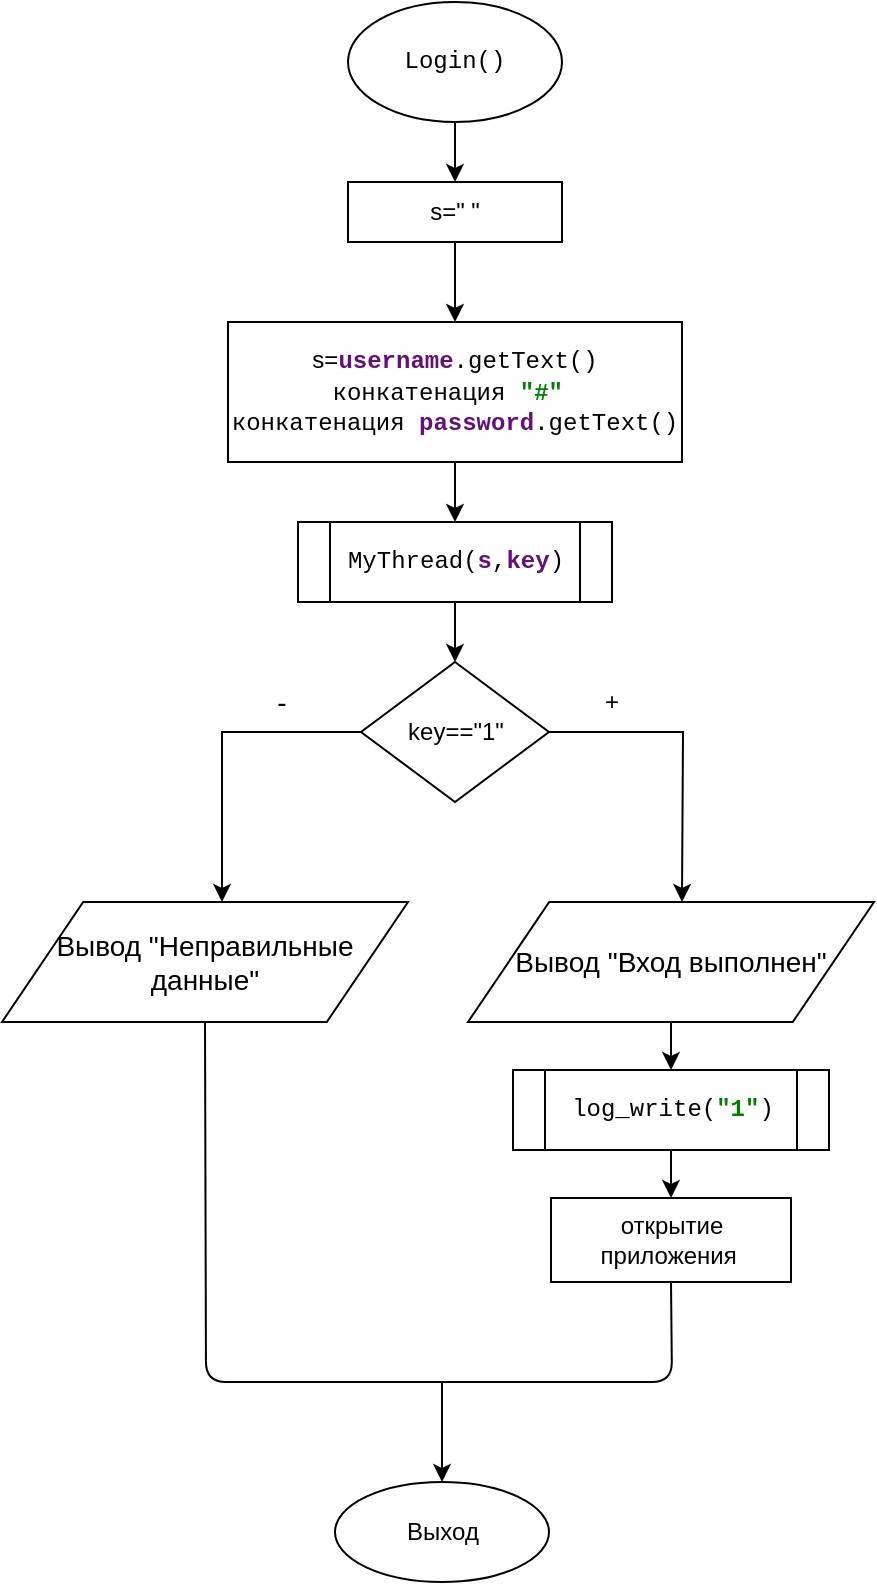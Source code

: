 <mxfile version="12.2.0" type="device" pages="1"><diagram id="QMn9Lmz-4ZqQ2cUxFz09" name="Страница 1"><mxGraphModel dx="1024" dy="485" grid="1" gridSize="10" guides="1" tooltips="1" connect="1" arrows="1" fold="1" page="1" pageScale="1" pageWidth="827" pageHeight="1169" math="0" shadow="0"><root><mxCell id="0"/><mxCell id="1" parent="0"/><mxCell id="UVo8mgTPv5mdoIRxSH2O-8" style="edgeStyle=orthogonalEdgeStyle;rounded=0;orthogonalLoop=1;jettySize=auto;html=1;exitX=0.5;exitY=1;exitDx=0;exitDy=0;entryX=0.5;entryY=0;entryDx=0;entryDy=0;" edge="1" parent="1" source="UVo8mgTPv5mdoIRxSH2O-3" target="UVo8mgTPv5mdoIRxSH2O-5"><mxGeometry relative="1" as="geometry"/></mxCell><mxCell id="UVo8mgTPv5mdoIRxSH2O-3" value="&lt;pre style=&quot;background-color: rgb(255 , 255 , 255) ; font-family: &amp;#34;courier new&amp;#34;&quot;&gt;Login()&lt;/pre&gt;" style="ellipse;whiteSpace=wrap;html=1;" vertex="1" parent="1"><mxGeometry x="353" y="30" width="107" height="60" as="geometry"/></mxCell><mxCell id="UVo8mgTPv5mdoIRxSH2O-13" style="edgeStyle=orthogonalEdgeStyle;rounded=0;orthogonalLoop=1;jettySize=auto;html=1;exitX=0.5;exitY=1;exitDx=0;exitDy=0;entryX=0.5;entryY=0;entryDx=0;entryDy=0;" edge="1" parent="1" source="UVo8mgTPv5mdoIRxSH2O-5" target="UVo8mgTPv5mdoIRxSH2O-10"><mxGeometry relative="1" as="geometry"/></mxCell><mxCell id="UVo8mgTPv5mdoIRxSH2O-5" value="s=&quot; &quot;" style="rounded=0;whiteSpace=wrap;html=1;" vertex="1" parent="1"><mxGeometry x="353" y="120" width="107" height="30" as="geometry"/></mxCell><mxCell id="UVo8mgTPv5mdoIRxSH2O-18" value="" style="edgeStyle=orthogonalEdgeStyle;rounded=0;orthogonalLoop=1;jettySize=auto;html=1;" edge="1" parent="1" source="UVo8mgTPv5mdoIRxSH2O-10" target="UVo8mgTPv5mdoIRxSH2O-15"><mxGeometry relative="1" as="geometry"/></mxCell><mxCell id="UVo8mgTPv5mdoIRxSH2O-10" value="s=&lt;span style=&quot;font-family: &amp;#34;courier new&amp;#34; ; color: rgb(102 , 14 , 122) ; font-weight: bold&quot;&gt;username&lt;/span&gt;&lt;span style=&quot;background-color: rgb(255 , 255 , 255)&quot;&gt;&lt;font face=&quot;courier new&quot;&gt;.getText()&lt;br&gt;конкатенация&amp;nbsp;&lt;/font&gt;&lt;/span&gt;&lt;span style=&quot;font-family: &amp;#34;courier new&amp;#34; ; color: rgb(0 , 128 , 0) ; font-weight: bold&quot;&gt;&quot;#&quot;&amp;nbsp;&lt;br&gt;&lt;/span&gt;&lt;span style=&quot;font-family: &amp;#34;courier new&amp;#34; ; background-color: rgb(255 , 255 , 255)&quot;&gt;конкатенация&amp;nbsp;&lt;/span&gt;&lt;span style=&quot;font-family: &amp;#34;courier new&amp;#34; ; color: rgb(102 , 14 , 122) ; font-weight: bold&quot;&gt;password&lt;/span&gt;&lt;span style=&quot;background-color: rgb(255 , 255 , 255) ; font-family: &amp;#34;courier new&amp;#34;&quot;&gt;.getText()&lt;/span&gt;" style="rounded=0;whiteSpace=wrap;html=1;" vertex="1" parent="1"><mxGeometry x="293" y="190" width="227" height="70" as="geometry"/></mxCell><mxCell id="UVo8mgTPv5mdoIRxSH2O-20" value="" style="edgeStyle=orthogonalEdgeStyle;rounded=0;orthogonalLoop=1;jettySize=auto;html=1;" edge="1" parent="1" source="UVo8mgTPv5mdoIRxSH2O-15" target="UVo8mgTPv5mdoIRxSH2O-19"><mxGeometry relative="1" as="geometry"/></mxCell><mxCell id="UVo8mgTPv5mdoIRxSH2O-15" value="&lt;pre style=&quot;background-color: rgb(255 , 255 , 255) ; font-family: &amp;#34;courier new&amp;#34;&quot;&gt;MyThread(&lt;span style=&quot;color: #660e7a ; font-weight: bold&quot;&gt;s&lt;/span&gt;,&lt;span style=&quot;color: #660e7a ; font-weight: bold&quot;&gt;key&lt;/span&gt;)&lt;/pre&gt;" style="shape=process;whiteSpace=wrap;html=1;backgroundOutline=1;" vertex="1" parent="1"><mxGeometry x="328" y="290" width="157" height="40" as="geometry"/></mxCell><mxCell id="UVo8mgTPv5mdoIRxSH2O-23" value="" style="edgeStyle=orthogonalEdgeStyle;rounded=0;orthogonalLoop=1;jettySize=auto;html=1;" edge="1" parent="1" source="UVo8mgTPv5mdoIRxSH2O-19"><mxGeometry relative="1" as="geometry"><mxPoint x="520" y="480" as="targetPoint"/></mxGeometry></mxCell><mxCell id="UVo8mgTPv5mdoIRxSH2O-26" value="" style="edgeStyle=orthogonalEdgeStyle;rounded=0;orthogonalLoop=1;jettySize=auto;html=1;" edge="1" parent="1" source="UVo8mgTPv5mdoIRxSH2O-19"><mxGeometry relative="1" as="geometry"><mxPoint x="290" y="480" as="targetPoint"/><Array as="points"><mxPoint x="290" y="395"/></Array></mxGeometry></mxCell><mxCell id="UVo8mgTPv5mdoIRxSH2O-19" value="key==&quot;1&quot;" style="rhombus;whiteSpace=wrap;html=1;" vertex="1" parent="1"><mxGeometry x="359.5" y="360" width="94" height="70" as="geometry"/></mxCell><mxCell id="UVo8mgTPv5mdoIRxSH2O-24" value="+" style="text;html=1;strokeColor=none;fillColor=none;align=center;verticalAlign=middle;whiteSpace=wrap;rounded=0;" vertex="1" parent="1"><mxGeometry x="465" y="370" width="40" height="20" as="geometry"/></mxCell><mxCell id="UVo8mgTPv5mdoIRxSH2O-27" value="-" style="text;html=1;strokeColor=none;fillColor=none;align=center;verticalAlign=middle;whiteSpace=wrap;rounded=0;fontSize=14;" vertex="1" parent="1"><mxGeometry x="300" y="370" width="40" height="20" as="geometry"/></mxCell><mxCell id="UVo8mgTPv5mdoIRxSH2O-31" value="" style="edgeStyle=orthogonalEdgeStyle;rounded=0;orthogonalLoop=1;jettySize=auto;html=1;fontSize=14;" edge="1" parent="1" source="UVo8mgTPv5mdoIRxSH2O-28" target="UVo8mgTPv5mdoIRxSH2O-29"><mxGeometry relative="1" as="geometry"/></mxCell><mxCell id="UVo8mgTPv5mdoIRxSH2O-28" value="Вывод &quot;Вход выполнен&quot;" style="shape=parallelogram;perimeter=parallelogramPerimeter;whiteSpace=wrap;html=1;fontSize=14;" vertex="1" parent="1"><mxGeometry x="413" y="480" width="203" height="60" as="geometry"/></mxCell><mxCell id="UVo8mgTPv5mdoIRxSH2O-33" value="" style="edgeStyle=orthogonalEdgeStyle;rounded=0;orthogonalLoop=1;jettySize=auto;html=1;fontSize=12;" edge="1" parent="1" source="UVo8mgTPv5mdoIRxSH2O-29" target="UVo8mgTPv5mdoIRxSH2O-32"><mxGeometry relative="1" as="geometry"/></mxCell><mxCell id="UVo8mgTPv5mdoIRxSH2O-29" value="&lt;pre style=&quot;background-color: rgb(255, 255, 255); font-family: &amp;quot;courier new&amp;quot;; font-size: 12px;&quot;&gt;log_write(&lt;span style=&quot;color: rgb(0, 128, 0); font-weight: bold; font-size: 12px;&quot;&gt;&quot;1&quot;&lt;/span&gt;)&lt;/pre&gt;" style="shape=process;whiteSpace=wrap;html=1;backgroundOutline=1;fontSize=12;" vertex="1" parent="1"><mxGeometry x="435.5" y="564" width="158" height="40" as="geometry"/></mxCell><mxCell id="UVo8mgTPv5mdoIRxSH2O-32" value="открытие приложения&amp;nbsp;" style="rounded=0;whiteSpace=wrap;html=1;fontSize=12;" vertex="1" parent="1"><mxGeometry x="454.5" y="628" width="120" height="42" as="geometry"/></mxCell><mxCell id="UVo8mgTPv5mdoIRxSH2O-36" value="Вывод &quot;Неправильные данные&quot;" style="shape=parallelogram;perimeter=parallelogramPerimeter;whiteSpace=wrap;html=1;fontSize=14;" vertex="1" parent="1"><mxGeometry x="180" y="480" width="203" height="60" as="geometry"/></mxCell><mxCell id="UVo8mgTPv5mdoIRxSH2O-37" value="" style="endArrow=none;html=1;fontSize=12;entryX=0.5;entryY=1;entryDx=0;entryDy=0;exitX=0.5;exitY=1;exitDx=0;exitDy=0;" edge="1" parent="1" source="UVo8mgTPv5mdoIRxSH2O-32" target="UVo8mgTPv5mdoIRxSH2O-36"><mxGeometry width="50" height="50" relative="1" as="geometry"><mxPoint x="260" y="630" as="sourcePoint"/><mxPoint x="310" y="540" as="targetPoint"/><Array as="points"><mxPoint x="515" y="720"/><mxPoint x="282" y="720"/></Array></mxGeometry></mxCell><mxCell id="UVo8mgTPv5mdoIRxSH2O-38" value="" style="endArrow=classic;html=1;fontSize=12;entryX=0.5;entryY=0;entryDx=0;entryDy=0;" edge="1" parent="1" target="UVo8mgTPv5mdoIRxSH2O-39"><mxGeometry width="50" height="50" relative="1" as="geometry"><mxPoint x="400" y="720" as="sourcePoint"/><mxPoint x="430" y="730" as="targetPoint"/></mxGeometry></mxCell><mxCell id="UVo8mgTPv5mdoIRxSH2O-39" value="Выход" style="ellipse;whiteSpace=wrap;html=1;fontSize=12;" vertex="1" parent="1"><mxGeometry x="346.5" y="770" width="107" height="50" as="geometry"/></mxCell></root></mxGraphModel></diagram></mxfile>
